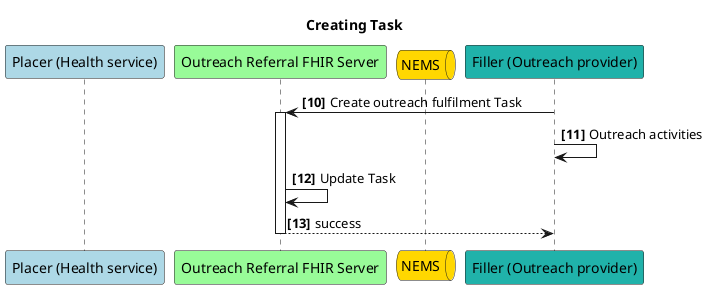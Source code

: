 @startuml
autonumber 10 "<b>[00]"
Participant "Placer (Health service)" as p #lightblue
participant "Outreach Referral FHIR Server" as s #palegreen
queue "NEMS" as n #gold
Participant "Filler (Outreach provider)" as f #LightSeaGreen

title Creating Task

f -> s++: Create outreach fulfilment Task
f -> f: Outreach activities
s -> s: Update Task 
return success

@enduml


